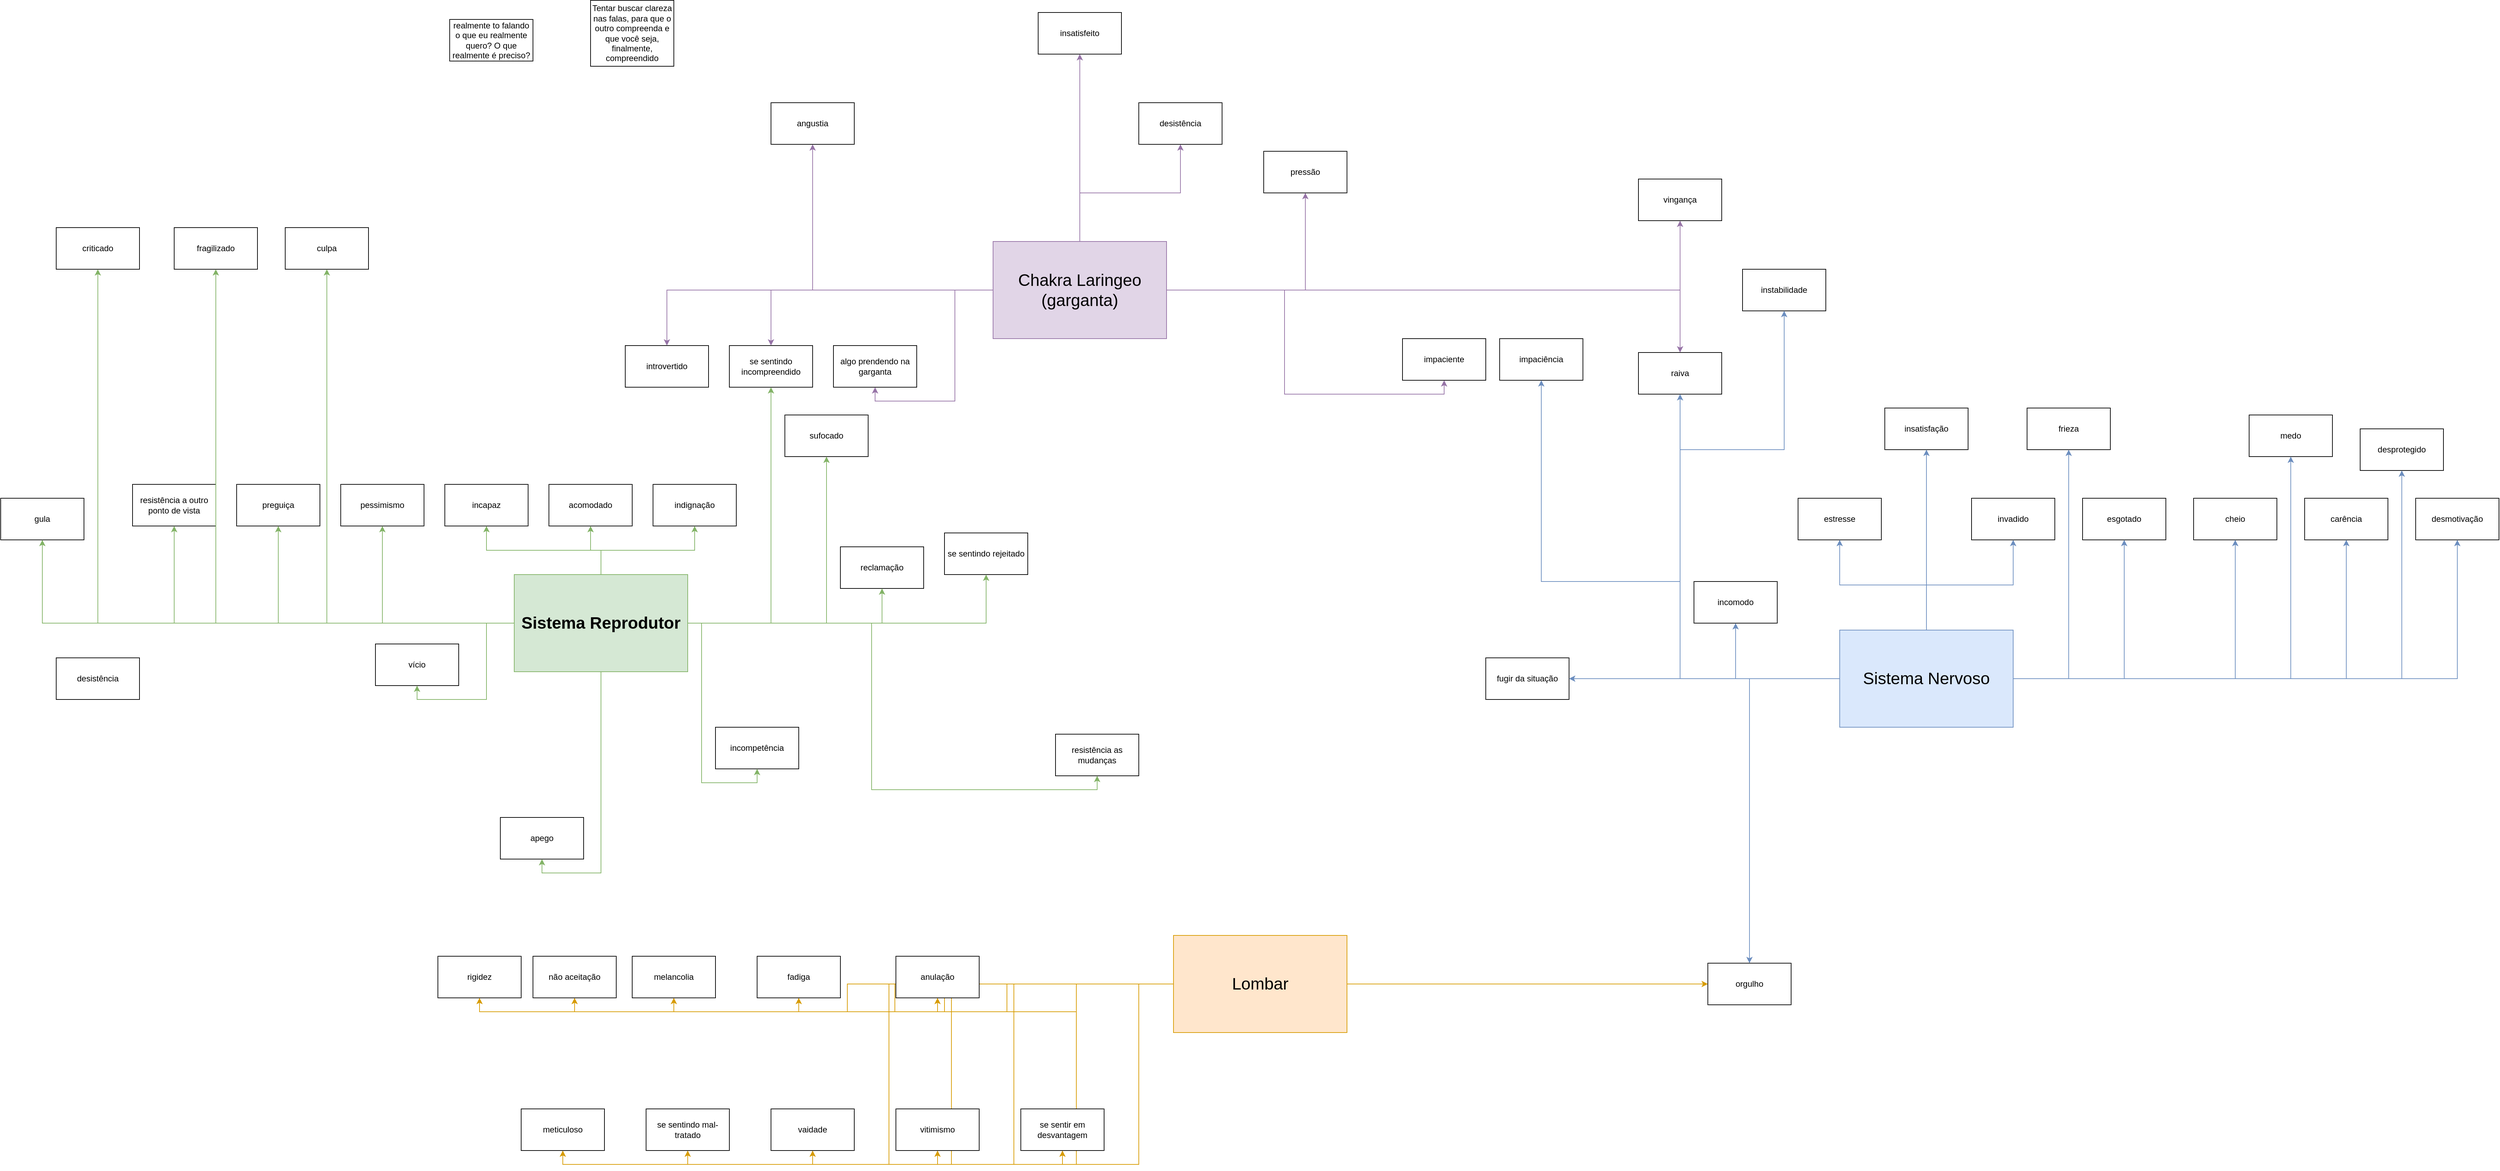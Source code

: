 <mxfile version="20.3.3" type="github">
  <diagram id="N2S9W12F4Ksda7fLUlgt" name="Página-1">
    <mxGraphModel dx="3923" dy="3438" grid="1" gridSize="10" guides="1" tooltips="1" connect="1" arrows="1" fold="1" page="1" pageScale="1" pageWidth="827" pageHeight="1169" math="0" shadow="0">
      <root>
        <mxCell id="0" />
        <mxCell id="1" parent="0" />
        <mxCell id="HaKoOCiy-9jQF8rmQ-GU-87" style="edgeStyle=orthogonalEdgeStyle;rounded=0;orthogonalLoop=1;jettySize=auto;html=1;entryX=0.5;entryY=0;entryDx=0;entryDy=0;fontSize=24;fillColor=#e1d5e7;strokeColor=#9673a6;" edge="1" parent="1" source="HaKoOCiy-9jQF8rmQ-GU-1" target="HaKoOCiy-9jQF8rmQ-GU-35">
          <mxGeometry relative="1" as="geometry" />
        </mxCell>
        <mxCell id="HaKoOCiy-9jQF8rmQ-GU-90" style="edgeStyle=orthogonalEdgeStyle;rounded=0;orthogonalLoop=1;jettySize=auto;html=1;entryX=0.5;entryY=0;entryDx=0;entryDy=0;fontSize=24;fillColor=#e1d5e7;strokeColor=#9673a6;" edge="1" parent="1" source="HaKoOCiy-9jQF8rmQ-GU-1" target="HaKoOCiy-9jQF8rmQ-GU-20">
          <mxGeometry relative="1" as="geometry" />
        </mxCell>
        <mxCell id="HaKoOCiy-9jQF8rmQ-GU-91" style="edgeStyle=orthogonalEdgeStyle;rounded=0;orthogonalLoop=1;jettySize=auto;html=1;entryX=0.5;entryY=1;entryDx=0;entryDy=0;fontSize=24;fillColor=#e1d5e7;strokeColor=#9673a6;" edge="1" parent="1" source="HaKoOCiy-9jQF8rmQ-GU-1" target="HaKoOCiy-9jQF8rmQ-GU-22">
          <mxGeometry relative="1" as="geometry" />
        </mxCell>
        <mxCell id="HaKoOCiy-9jQF8rmQ-GU-92" style="edgeStyle=orthogonalEdgeStyle;rounded=0;orthogonalLoop=1;jettySize=auto;html=1;entryX=0.5;entryY=1;entryDx=0;entryDy=0;fontSize=24;fillColor=#e1d5e7;strokeColor=#9673a6;" edge="1" parent="1" source="HaKoOCiy-9jQF8rmQ-GU-1" target="HaKoOCiy-9jQF8rmQ-GU-23">
          <mxGeometry relative="1" as="geometry" />
        </mxCell>
        <mxCell id="HaKoOCiy-9jQF8rmQ-GU-95" style="edgeStyle=orthogonalEdgeStyle;rounded=0;orthogonalLoop=1;jettySize=auto;html=1;entryX=0.5;entryY=1;entryDx=0;entryDy=0;fontSize=24;fillColor=#e1d5e7;strokeColor=#9673a6;" edge="1" parent="1" source="HaKoOCiy-9jQF8rmQ-GU-1" target="HaKoOCiy-9jQF8rmQ-GU-30">
          <mxGeometry relative="1" as="geometry" />
        </mxCell>
        <mxCell id="HaKoOCiy-9jQF8rmQ-GU-97" style="edgeStyle=orthogonalEdgeStyle;rounded=0;orthogonalLoop=1;jettySize=auto;html=1;entryX=0.5;entryY=1;entryDx=0;entryDy=0;fontSize=24;fillColor=#e1d5e7;strokeColor=#9673a6;" edge="1" parent="1" source="HaKoOCiy-9jQF8rmQ-GU-1" target="HaKoOCiy-9jQF8rmQ-GU-32">
          <mxGeometry relative="1" as="geometry" />
        </mxCell>
        <mxCell id="HaKoOCiy-9jQF8rmQ-GU-98" style="edgeStyle=orthogonalEdgeStyle;rounded=0;orthogonalLoop=1;jettySize=auto;html=1;entryX=0.5;entryY=1;entryDx=0;entryDy=0;fontSize=24;fillColor=#e1d5e7;strokeColor=#9673a6;" edge="1" parent="1" source="HaKoOCiy-9jQF8rmQ-GU-1" target="HaKoOCiy-9jQF8rmQ-GU-36">
          <mxGeometry relative="1" as="geometry" />
        </mxCell>
        <mxCell id="HaKoOCiy-9jQF8rmQ-GU-99" style="edgeStyle=orthogonalEdgeStyle;rounded=0;orthogonalLoop=1;jettySize=auto;html=1;entryX=0.5;entryY=1;entryDx=0;entryDy=0;fontSize=24;fillColor=#e1d5e7;strokeColor=#9673a6;" edge="1" parent="1" source="HaKoOCiy-9jQF8rmQ-GU-1" target="HaKoOCiy-9jQF8rmQ-GU-37">
          <mxGeometry relative="1" as="geometry" />
        </mxCell>
        <mxCell id="HaKoOCiy-9jQF8rmQ-GU-100" style="edgeStyle=orthogonalEdgeStyle;rounded=0;orthogonalLoop=1;jettySize=auto;html=1;entryX=0.5;entryY=1;entryDx=0;entryDy=0;fontSize=24;fillColor=#e1d5e7;strokeColor=#9673a6;" edge="1" parent="1" source="HaKoOCiy-9jQF8rmQ-GU-1" target="HaKoOCiy-9jQF8rmQ-GU-38">
          <mxGeometry relative="1" as="geometry" />
        </mxCell>
        <mxCell id="HaKoOCiy-9jQF8rmQ-GU-151" style="edgeStyle=orthogonalEdgeStyle;rounded=0;orthogonalLoop=1;jettySize=auto;html=1;entryX=0.5;entryY=0;entryDx=0;entryDy=0;fontSize=24;fontColor=#000000;fillColor=#e1d5e7;strokeColor=#9673a6;" edge="1" parent="1" source="HaKoOCiy-9jQF8rmQ-GU-1" target="HaKoOCiy-9jQF8rmQ-GU-28">
          <mxGeometry relative="1" as="geometry" />
        </mxCell>
        <mxCell id="HaKoOCiy-9jQF8rmQ-GU-1" value="&lt;font color=&quot;#000000&quot; style=&quot;font-size: 24px;&quot;&gt;Chakra Laringeo&lt;br&gt;(garganta)&lt;/font&gt;" style="rounded=0;whiteSpace=wrap;html=1;fillColor=#e1d5e7;strokeColor=#9673a6;" vertex="1" parent="1">
          <mxGeometry x="1490" y="-650" width="250" height="140" as="geometry" />
        </mxCell>
        <mxCell id="HaKoOCiy-9jQF8rmQ-GU-11" value="Tentar buscar clareza nas falas, para que o outro compreenda e que você seja, finalmente, compreendido" style="whiteSpace=wrap;html=1;rounded=0;" vertex="1" parent="1">
          <mxGeometry x="910" y="-997.5" width="120" height="95" as="geometry" />
        </mxCell>
        <mxCell id="HaKoOCiy-9jQF8rmQ-GU-14" value="realmente to falando o que eu realmente quero? O que realmente é preciso?" style="whiteSpace=wrap;html=1;rounded=0;" vertex="1" parent="1">
          <mxGeometry x="707" y="-970" width="120" height="60" as="geometry" />
        </mxCell>
        <mxCell id="HaKoOCiy-9jQF8rmQ-GU-20" value="se sentindo incompreendido" style="rounded=0;whiteSpace=wrap;html=1;" vertex="1" parent="1">
          <mxGeometry x="1110" y="-500" width="120" height="60" as="geometry" />
        </mxCell>
        <mxCell id="HaKoOCiy-9jQF8rmQ-GU-22" value="insatisfeito" style="rounded=0;whiteSpace=wrap;html=1;" vertex="1" parent="1">
          <mxGeometry x="1555" y="-980" width="120" height="60" as="geometry" />
        </mxCell>
        <mxCell id="HaKoOCiy-9jQF8rmQ-GU-23" value="impaciente" style="rounded=0;whiteSpace=wrap;html=1;" vertex="1" parent="1">
          <mxGeometry x="2080" y="-510" width="120" height="60" as="geometry" />
        </mxCell>
        <mxCell id="HaKoOCiy-9jQF8rmQ-GU-28" value="introvertido" style="rounded=0;whiteSpace=wrap;html=1;" vertex="1" parent="1">
          <mxGeometry x="960" y="-500" width="120" height="60" as="geometry" />
        </mxCell>
        <mxCell id="HaKoOCiy-9jQF8rmQ-GU-30" value="angustia" style="rounded=0;whiteSpace=wrap;html=1;" vertex="1" parent="1">
          <mxGeometry x="1170" y="-850" width="120" height="60" as="geometry" />
        </mxCell>
        <mxCell id="HaKoOCiy-9jQF8rmQ-GU-32" value="desistência" style="rounded=0;whiteSpace=wrap;html=1;" vertex="1" parent="1">
          <mxGeometry x="1700" y="-850" width="120" height="60" as="geometry" />
        </mxCell>
        <mxCell id="HaKoOCiy-9jQF8rmQ-GU-34" value="desistência" style="rounded=0;whiteSpace=wrap;html=1;" vertex="1" parent="1">
          <mxGeometry x="140" y="-50" width="120" height="60" as="geometry" />
        </mxCell>
        <mxCell id="HaKoOCiy-9jQF8rmQ-GU-35" value="raiva" style="rounded=0;whiteSpace=wrap;html=1;" vertex="1" parent="1">
          <mxGeometry x="2420" y="-490" width="120" height="60" as="geometry" />
        </mxCell>
        <mxCell id="HaKoOCiy-9jQF8rmQ-GU-36" value="pressão" style="rounded=0;whiteSpace=wrap;html=1;" vertex="1" parent="1">
          <mxGeometry x="1880" y="-780" width="120" height="60" as="geometry" />
        </mxCell>
        <mxCell id="HaKoOCiy-9jQF8rmQ-GU-37" value="algo prendendo na garganta" style="rounded=0;whiteSpace=wrap;html=1;" vertex="1" parent="1">
          <mxGeometry x="1260" y="-500" width="120" height="60" as="geometry" />
        </mxCell>
        <mxCell id="HaKoOCiy-9jQF8rmQ-GU-38" value="vingança" style="rounded=0;whiteSpace=wrap;html=1;" vertex="1" parent="1">
          <mxGeometry x="2420" y="-740" width="120" height="60" as="geometry" />
        </mxCell>
        <mxCell id="HaKoOCiy-9jQF8rmQ-GU-39" value="incomodo" style="rounded=0;whiteSpace=wrap;html=1;" vertex="1" parent="1">
          <mxGeometry x="2500" y="-160" width="120" height="60" as="geometry" />
        </mxCell>
        <mxCell id="HaKoOCiy-9jQF8rmQ-GU-40" value="estresse" style="rounded=0;whiteSpace=wrap;html=1;" vertex="1" parent="1">
          <mxGeometry x="2650" y="-280" width="120" height="60" as="geometry" />
        </mxCell>
        <mxCell id="HaKoOCiy-9jQF8rmQ-GU-41" value="invadido" style="rounded=0;whiteSpace=wrap;html=1;" vertex="1" parent="1">
          <mxGeometry x="2900" y="-280" width="120" height="60" as="geometry" />
        </mxCell>
        <mxCell id="HaKoOCiy-9jQF8rmQ-GU-42" value="insatisfação" style="rounded=0;whiteSpace=wrap;html=1;" vertex="1" parent="1">
          <mxGeometry x="2775" y="-410" width="120" height="60" as="geometry" />
        </mxCell>
        <mxCell id="HaKoOCiy-9jQF8rmQ-GU-43" value="esgotado" style="rounded=0;whiteSpace=wrap;html=1;" vertex="1" parent="1">
          <mxGeometry x="3060" y="-280" width="120" height="60" as="geometry" />
        </mxCell>
        <mxCell id="HaKoOCiy-9jQF8rmQ-GU-44" value="cheio" style="rounded=0;whiteSpace=wrap;html=1;" vertex="1" parent="1">
          <mxGeometry x="3220" y="-280" width="120" height="60" as="geometry" />
        </mxCell>
        <mxCell id="HaKoOCiy-9jQF8rmQ-GU-45" value="frieza" style="rounded=0;whiteSpace=wrap;html=1;" vertex="1" parent="1">
          <mxGeometry x="2980" y="-410" width="120" height="60" as="geometry" />
        </mxCell>
        <mxCell id="HaKoOCiy-9jQF8rmQ-GU-46" value="instabilidade" style="rounded=0;whiteSpace=wrap;html=1;" vertex="1" parent="1">
          <mxGeometry x="2570" y="-610" width="120" height="60" as="geometry" />
        </mxCell>
        <mxCell id="HaKoOCiy-9jQF8rmQ-GU-47" value="fugir da situação" style="rounded=0;whiteSpace=wrap;html=1;" vertex="1" parent="1">
          <mxGeometry x="2200" y="-50" width="120" height="60" as="geometry" />
        </mxCell>
        <mxCell id="HaKoOCiy-9jQF8rmQ-GU-48" value="carência" style="rounded=0;whiteSpace=wrap;html=1;" vertex="1" parent="1">
          <mxGeometry x="3380" y="-280" width="120" height="60" as="geometry" />
        </mxCell>
        <mxCell id="HaKoOCiy-9jQF8rmQ-GU-49" value="desmotivação" style="rounded=0;whiteSpace=wrap;html=1;" vertex="1" parent="1">
          <mxGeometry x="3540" y="-280" width="120" height="60" as="geometry" />
        </mxCell>
        <mxCell id="HaKoOCiy-9jQF8rmQ-GU-50" value="impaciência" style="rounded=0;whiteSpace=wrap;html=1;" vertex="1" parent="1">
          <mxGeometry x="2220" y="-510" width="120" height="60" as="geometry" />
        </mxCell>
        <mxCell id="HaKoOCiy-9jQF8rmQ-GU-51" value="medo" style="rounded=0;whiteSpace=wrap;html=1;" vertex="1" parent="1">
          <mxGeometry x="3300" y="-400" width="120" height="60" as="geometry" />
        </mxCell>
        <mxCell id="HaKoOCiy-9jQF8rmQ-GU-53" value="desprotegido" style="rounded=0;whiteSpace=wrap;html=1;" vertex="1" parent="1">
          <mxGeometry x="3460" y="-380" width="120" height="60" as="geometry" />
        </mxCell>
        <mxCell id="HaKoOCiy-9jQF8rmQ-GU-54" value="indignação" style="rounded=0;whiteSpace=wrap;html=1;" vertex="1" parent="1">
          <mxGeometry x="1000" y="-300" width="120" height="60" as="geometry" />
        </mxCell>
        <mxCell id="HaKoOCiy-9jQF8rmQ-GU-55" value="apego" style="rounded=0;whiteSpace=wrap;html=1;" vertex="1" parent="1">
          <mxGeometry x="780" y="180" width="120" height="60" as="geometry" />
        </mxCell>
        <mxCell id="HaKoOCiy-9jQF8rmQ-GU-56" value="preguiça" style="rounded=0;whiteSpace=wrap;html=1;" vertex="1" parent="1">
          <mxGeometry x="400" y="-300" width="120" height="60" as="geometry" />
        </mxCell>
        <mxCell id="HaKoOCiy-9jQF8rmQ-GU-57" value="acomodado" style="rounded=0;whiteSpace=wrap;html=1;" vertex="1" parent="1">
          <mxGeometry x="850" y="-300" width="120" height="60" as="geometry" />
        </mxCell>
        <mxCell id="HaKoOCiy-9jQF8rmQ-GU-58" value="incapaz" style="rounded=0;whiteSpace=wrap;html=1;" vertex="1" parent="1">
          <mxGeometry x="700" y="-300" width="120" height="60" as="geometry" />
        </mxCell>
        <mxCell id="HaKoOCiy-9jQF8rmQ-GU-59" value="se sentindo rejeitado" style="rounded=0;whiteSpace=wrap;html=1;" vertex="1" parent="1">
          <mxGeometry x="1420" y="-230" width="120" height="60" as="geometry" />
        </mxCell>
        <mxCell id="HaKoOCiy-9jQF8rmQ-GU-60" value="reclamação" style="rounded=0;whiteSpace=wrap;html=1;" vertex="1" parent="1">
          <mxGeometry x="1270" y="-210" width="120" height="60" as="geometry" />
        </mxCell>
        <mxCell id="HaKoOCiy-9jQF8rmQ-GU-61" value="pessimismo" style="rounded=0;whiteSpace=wrap;html=1;" vertex="1" parent="1">
          <mxGeometry x="550" y="-300" width="120" height="60" as="geometry" />
        </mxCell>
        <mxCell id="HaKoOCiy-9jQF8rmQ-GU-62" value="sufocado" style="rounded=0;whiteSpace=wrap;html=1;" vertex="1" parent="1">
          <mxGeometry x="1190" y="-400" width="120" height="60" as="geometry" />
        </mxCell>
        <mxCell id="HaKoOCiy-9jQF8rmQ-GU-63" value="resistência as mudanças" style="rounded=0;whiteSpace=wrap;html=1;" vertex="1" parent="1">
          <mxGeometry x="1580" y="60" width="120" height="60" as="geometry" />
        </mxCell>
        <mxCell id="HaKoOCiy-9jQF8rmQ-GU-64" value="resistência a outro ponto de vista" style="rounded=0;whiteSpace=wrap;html=1;" vertex="1" parent="1">
          <mxGeometry x="250" y="-300" width="120" height="60" as="geometry" />
        </mxCell>
        <mxCell id="HaKoOCiy-9jQF8rmQ-GU-65" value="criticado" style="rounded=0;whiteSpace=wrap;html=1;" vertex="1" parent="1">
          <mxGeometry x="140" y="-670" width="120" height="60" as="geometry" />
        </mxCell>
        <mxCell id="HaKoOCiy-9jQF8rmQ-GU-66" value="fragilizado" style="rounded=0;whiteSpace=wrap;html=1;" vertex="1" parent="1">
          <mxGeometry x="310" y="-670" width="120" height="60" as="geometry" />
        </mxCell>
        <mxCell id="HaKoOCiy-9jQF8rmQ-GU-67" value="culpa" style="rounded=0;whiteSpace=wrap;html=1;" vertex="1" parent="1">
          <mxGeometry x="470" y="-670" width="120" height="60" as="geometry" />
        </mxCell>
        <mxCell id="HaKoOCiy-9jQF8rmQ-GU-68" value="incompetência" style="rounded=0;whiteSpace=wrap;html=1;" vertex="1" parent="1">
          <mxGeometry x="1090" y="50" width="120" height="60" as="geometry" />
        </mxCell>
        <mxCell id="HaKoOCiy-9jQF8rmQ-GU-69" value="gula" style="rounded=0;whiteSpace=wrap;html=1;" vertex="1" parent="1">
          <mxGeometry x="60" y="-280" width="120" height="60" as="geometry" />
        </mxCell>
        <mxCell id="HaKoOCiy-9jQF8rmQ-GU-70" value="vício" style="rounded=0;whiteSpace=wrap;html=1;" vertex="1" parent="1">
          <mxGeometry x="600" y="-70" width="120" height="60" as="geometry" />
        </mxCell>
        <mxCell id="HaKoOCiy-9jQF8rmQ-GU-88" style="edgeStyle=orthogonalEdgeStyle;rounded=0;orthogonalLoop=1;jettySize=auto;html=1;entryX=0.5;entryY=1;entryDx=0;entryDy=0;fontSize=24;fillColor=#dae8fc;strokeColor=#6c8ebf;" edge="1" parent="1" source="HaKoOCiy-9jQF8rmQ-GU-72" target="HaKoOCiy-9jQF8rmQ-GU-35">
          <mxGeometry relative="1" as="geometry" />
        </mxCell>
        <mxCell id="HaKoOCiy-9jQF8rmQ-GU-102" style="edgeStyle=orthogonalEdgeStyle;rounded=0;orthogonalLoop=1;jettySize=auto;html=1;entryX=0.5;entryY=1;entryDx=0;entryDy=0;fontSize=24;fillColor=#dae8fc;strokeColor=#6c8ebf;" edge="1" parent="1" source="HaKoOCiy-9jQF8rmQ-GU-72" target="HaKoOCiy-9jQF8rmQ-GU-39">
          <mxGeometry relative="1" as="geometry" />
        </mxCell>
        <mxCell id="HaKoOCiy-9jQF8rmQ-GU-103" style="edgeStyle=orthogonalEdgeStyle;rounded=0;orthogonalLoop=1;jettySize=auto;html=1;entryX=0.5;entryY=1;entryDx=0;entryDy=0;fontSize=24;fillColor=#dae8fc;strokeColor=#6c8ebf;" edge="1" parent="1" source="HaKoOCiy-9jQF8rmQ-GU-72" target="HaKoOCiy-9jQF8rmQ-GU-40">
          <mxGeometry relative="1" as="geometry" />
        </mxCell>
        <mxCell id="HaKoOCiy-9jQF8rmQ-GU-104" style="edgeStyle=orthogonalEdgeStyle;rounded=0;orthogonalLoop=1;jettySize=auto;html=1;entryX=0.5;entryY=1;entryDx=0;entryDy=0;fontSize=24;fillColor=#dae8fc;strokeColor=#6c8ebf;" edge="1" parent="1" source="HaKoOCiy-9jQF8rmQ-GU-72" target="HaKoOCiy-9jQF8rmQ-GU-41">
          <mxGeometry relative="1" as="geometry" />
        </mxCell>
        <mxCell id="HaKoOCiy-9jQF8rmQ-GU-108" style="edgeStyle=orthogonalEdgeStyle;rounded=0;orthogonalLoop=1;jettySize=auto;html=1;entryX=0.5;entryY=1;entryDx=0;entryDy=0;fontSize=24;fillColor=#dae8fc;strokeColor=#6c8ebf;" edge="1" parent="1" source="HaKoOCiy-9jQF8rmQ-GU-72" target="HaKoOCiy-9jQF8rmQ-GU-42">
          <mxGeometry relative="1" as="geometry" />
        </mxCell>
        <mxCell id="HaKoOCiy-9jQF8rmQ-GU-109" style="edgeStyle=orthogonalEdgeStyle;rounded=0;orthogonalLoop=1;jettySize=auto;html=1;entryX=0.5;entryY=1;entryDx=0;entryDy=0;fontSize=24;fillColor=#dae8fc;strokeColor=#6c8ebf;" edge="1" parent="1" source="HaKoOCiy-9jQF8rmQ-GU-72" target="HaKoOCiy-9jQF8rmQ-GU-43">
          <mxGeometry relative="1" as="geometry" />
        </mxCell>
        <mxCell id="HaKoOCiy-9jQF8rmQ-GU-110" style="edgeStyle=orthogonalEdgeStyle;rounded=0;orthogonalLoop=1;jettySize=auto;html=1;entryX=0.5;entryY=0;entryDx=0;entryDy=0;fontSize=24;fillColor=#dae8fc;strokeColor=#6c8ebf;" edge="1" parent="1" source="HaKoOCiy-9jQF8rmQ-GU-72" target="HaKoOCiy-9jQF8rmQ-GU-75">
          <mxGeometry relative="1" as="geometry" />
        </mxCell>
        <mxCell id="HaKoOCiy-9jQF8rmQ-GU-112" style="edgeStyle=orthogonalEdgeStyle;rounded=0;orthogonalLoop=1;jettySize=auto;html=1;entryX=1;entryY=0.5;entryDx=0;entryDy=0;fontSize=24;fillColor=#dae8fc;strokeColor=#6c8ebf;" edge="1" parent="1" source="HaKoOCiy-9jQF8rmQ-GU-72" target="HaKoOCiy-9jQF8rmQ-GU-47">
          <mxGeometry relative="1" as="geometry" />
        </mxCell>
        <mxCell id="HaKoOCiy-9jQF8rmQ-GU-113" style="edgeStyle=orthogonalEdgeStyle;rounded=0;orthogonalLoop=1;jettySize=auto;html=1;entryX=0.5;entryY=1;entryDx=0;entryDy=0;fontSize=24;fillColor=#dae8fc;strokeColor=#6c8ebf;" edge="1" parent="1" source="HaKoOCiy-9jQF8rmQ-GU-72" target="HaKoOCiy-9jQF8rmQ-GU-46">
          <mxGeometry relative="1" as="geometry">
            <Array as="points">
              <mxPoint x="2480" y="-20" />
              <mxPoint x="2480" y="-350" />
              <mxPoint x="2630" y="-350" />
            </Array>
          </mxGeometry>
        </mxCell>
        <mxCell id="HaKoOCiy-9jQF8rmQ-GU-114" style="edgeStyle=orthogonalEdgeStyle;rounded=0;orthogonalLoop=1;jettySize=auto;html=1;entryX=0.5;entryY=1;entryDx=0;entryDy=0;fontSize=24;fillColor=#dae8fc;strokeColor=#6c8ebf;" edge="1" parent="1" source="HaKoOCiy-9jQF8rmQ-GU-72" target="HaKoOCiy-9jQF8rmQ-GU-45">
          <mxGeometry relative="1" as="geometry" />
        </mxCell>
        <mxCell id="HaKoOCiy-9jQF8rmQ-GU-115" style="edgeStyle=orthogonalEdgeStyle;rounded=0;orthogonalLoop=1;jettySize=auto;html=1;entryX=0.5;entryY=1;entryDx=0;entryDy=0;fontSize=24;fillColor=#dae8fc;strokeColor=#6c8ebf;" edge="1" parent="1" source="HaKoOCiy-9jQF8rmQ-GU-72" target="HaKoOCiy-9jQF8rmQ-GU-44">
          <mxGeometry relative="1" as="geometry" />
        </mxCell>
        <mxCell id="HaKoOCiy-9jQF8rmQ-GU-116" style="edgeStyle=orthogonalEdgeStyle;rounded=0;orthogonalLoop=1;jettySize=auto;html=1;entryX=0.5;entryY=1;entryDx=0;entryDy=0;fontSize=24;fillColor=#dae8fc;strokeColor=#6c8ebf;" edge="1" parent="1" source="HaKoOCiy-9jQF8rmQ-GU-72" target="HaKoOCiy-9jQF8rmQ-GU-48">
          <mxGeometry relative="1" as="geometry" />
        </mxCell>
        <mxCell id="HaKoOCiy-9jQF8rmQ-GU-117" style="edgeStyle=orthogonalEdgeStyle;rounded=0;orthogonalLoop=1;jettySize=auto;html=1;entryX=0.5;entryY=1;entryDx=0;entryDy=0;fontSize=24;fillColor=#dae8fc;strokeColor=#6c8ebf;" edge="1" parent="1" source="HaKoOCiy-9jQF8rmQ-GU-72" target="HaKoOCiy-9jQF8rmQ-GU-49">
          <mxGeometry relative="1" as="geometry" />
        </mxCell>
        <mxCell id="HaKoOCiy-9jQF8rmQ-GU-118" style="edgeStyle=orthogonalEdgeStyle;rounded=0;orthogonalLoop=1;jettySize=auto;html=1;entryX=0.5;entryY=1;entryDx=0;entryDy=0;fontSize=24;fillColor=#dae8fc;strokeColor=#6c8ebf;" edge="1" parent="1" source="HaKoOCiy-9jQF8rmQ-GU-72" target="HaKoOCiy-9jQF8rmQ-GU-50">
          <mxGeometry relative="1" as="geometry">
            <Array as="points">
              <mxPoint x="2480" y="-20" />
              <mxPoint x="2480" y="-160" />
              <mxPoint x="2280" y="-160" />
            </Array>
          </mxGeometry>
        </mxCell>
        <mxCell id="HaKoOCiy-9jQF8rmQ-GU-120" style="edgeStyle=orthogonalEdgeStyle;rounded=0;orthogonalLoop=1;jettySize=auto;html=1;entryX=0.5;entryY=1;entryDx=0;entryDy=0;fontSize=24;fillColor=#dae8fc;strokeColor=#6c8ebf;" edge="1" parent="1" source="HaKoOCiy-9jQF8rmQ-GU-72" target="HaKoOCiy-9jQF8rmQ-GU-51">
          <mxGeometry relative="1" as="geometry" />
        </mxCell>
        <mxCell id="HaKoOCiy-9jQF8rmQ-GU-121" style="edgeStyle=orthogonalEdgeStyle;rounded=0;orthogonalLoop=1;jettySize=auto;html=1;entryX=0.5;entryY=1;entryDx=0;entryDy=0;fontSize=24;fillColor=#dae8fc;strokeColor=#6c8ebf;" edge="1" parent="1" source="HaKoOCiy-9jQF8rmQ-GU-72" target="HaKoOCiy-9jQF8rmQ-GU-53">
          <mxGeometry relative="1" as="geometry" />
        </mxCell>
        <mxCell id="HaKoOCiy-9jQF8rmQ-GU-72" value="&lt;span style=&quot;font-size: 24px;&quot;&gt;&lt;font color=&quot;#000000&quot;&gt;Sistema Nervoso&lt;/font&gt;&lt;/span&gt;" style="rounded=0;whiteSpace=wrap;html=1;fillColor=#dae8fc;strokeColor=#6c8ebf;" vertex="1" parent="1">
          <mxGeometry x="2710" y="-90" width="250" height="140" as="geometry" />
        </mxCell>
        <mxCell id="HaKoOCiy-9jQF8rmQ-GU-89" style="edgeStyle=orthogonalEdgeStyle;rounded=0;orthogonalLoop=1;jettySize=auto;html=1;entryX=0.5;entryY=1;entryDx=0;entryDy=0;fontSize=24;fillColor=#d5e8d4;strokeColor=#82b366;" edge="1" parent="1" source="HaKoOCiy-9jQF8rmQ-GU-73" target="HaKoOCiy-9jQF8rmQ-GU-20">
          <mxGeometry relative="1" as="geometry" />
        </mxCell>
        <mxCell id="HaKoOCiy-9jQF8rmQ-GU-122" style="edgeStyle=orthogonalEdgeStyle;rounded=0;orthogonalLoop=1;jettySize=auto;html=1;entryX=0.5;entryY=1;entryDx=0;entryDy=0;fontSize=24;fillColor=#d5e8d4;strokeColor=#82b366;" edge="1" parent="1" source="HaKoOCiy-9jQF8rmQ-GU-73" target="HaKoOCiy-9jQF8rmQ-GU-54">
          <mxGeometry relative="1" as="geometry" />
        </mxCell>
        <mxCell id="HaKoOCiy-9jQF8rmQ-GU-123" style="edgeStyle=orthogonalEdgeStyle;rounded=0;orthogonalLoop=1;jettySize=auto;html=1;entryX=0.5;entryY=1;entryDx=0;entryDy=0;fontSize=24;fillColor=#d5e8d4;strokeColor=#82b366;" edge="1" parent="1" source="HaKoOCiy-9jQF8rmQ-GU-73" target="HaKoOCiy-9jQF8rmQ-GU-55">
          <mxGeometry relative="1" as="geometry" />
        </mxCell>
        <mxCell id="HaKoOCiy-9jQF8rmQ-GU-124" style="edgeStyle=orthogonalEdgeStyle;rounded=0;orthogonalLoop=1;jettySize=auto;html=1;entryX=0.5;entryY=1;entryDx=0;entryDy=0;fontSize=24;fillColor=#d5e8d4;strokeColor=#82b366;" edge="1" parent="1" source="HaKoOCiy-9jQF8rmQ-GU-73" target="HaKoOCiy-9jQF8rmQ-GU-56">
          <mxGeometry relative="1" as="geometry" />
        </mxCell>
        <mxCell id="HaKoOCiy-9jQF8rmQ-GU-125" style="edgeStyle=orthogonalEdgeStyle;rounded=0;orthogonalLoop=1;jettySize=auto;html=1;entryX=0.5;entryY=1;entryDx=0;entryDy=0;fontSize=24;fillColor=#d5e8d4;strokeColor=#82b366;" edge="1" parent="1" source="HaKoOCiy-9jQF8rmQ-GU-73" target="HaKoOCiy-9jQF8rmQ-GU-57">
          <mxGeometry relative="1" as="geometry" />
        </mxCell>
        <mxCell id="HaKoOCiy-9jQF8rmQ-GU-126" style="edgeStyle=orthogonalEdgeStyle;rounded=0;orthogonalLoop=1;jettySize=auto;html=1;entryX=0.5;entryY=1;entryDx=0;entryDy=0;fontSize=24;fillColor=#d5e8d4;strokeColor=#82b366;" edge="1" parent="1" source="HaKoOCiy-9jQF8rmQ-GU-73" target="HaKoOCiy-9jQF8rmQ-GU-58">
          <mxGeometry relative="1" as="geometry" />
        </mxCell>
        <mxCell id="HaKoOCiy-9jQF8rmQ-GU-128" style="edgeStyle=orthogonalEdgeStyle;rounded=0;orthogonalLoop=1;jettySize=auto;html=1;entryX=0.5;entryY=1;entryDx=0;entryDy=0;fontSize=24;fillColor=#d5e8d4;strokeColor=#82b366;" edge="1" parent="1" source="HaKoOCiy-9jQF8rmQ-GU-73" target="HaKoOCiy-9jQF8rmQ-GU-59">
          <mxGeometry relative="1" as="geometry" />
        </mxCell>
        <mxCell id="HaKoOCiy-9jQF8rmQ-GU-129" style="edgeStyle=orthogonalEdgeStyle;rounded=0;orthogonalLoop=1;jettySize=auto;html=1;entryX=0.5;entryY=1;entryDx=0;entryDy=0;fontSize=24;fillColor=#d5e8d4;strokeColor=#82b366;" edge="1" parent="1" source="HaKoOCiy-9jQF8rmQ-GU-73" target="HaKoOCiy-9jQF8rmQ-GU-60">
          <mxGeometry relative="1" as="geometry" />
        </mxCell>
        <mxCell id="HaKoOCiy-9jQF8rmQ-GU-130" style="edgeStyle=orthogonalEdgeStyle;rounded=0;orthogonalLoop=1;jettySize=auto;html=1;entryX=0.5;entryY=1;entryDx=0;entryDy=0;fontSize=24;fillColor=#d5e8d4;strokeColor=#82b366;" edge="1" parent="1" source="HaKoOCiy-9jQF8rmQ-GU-73" target="HaKoOCiy-9jQF8rmQ-GU-61">
          <mxGeometry relative="1" as="geometry" />
        </mxCell>
        <mxCell id="HaKoOCiy-9jQF8rmQ-GU-131" style="edgeStyle=orthogonalEdgeStyle;rounded=0;orthogonalLoop=1;jettySize=auto;html=1;entryX=0.5;entryY=1;entryDx=0;entryDy=0;fontSize=24;fillColor=#d5e8d4;strokeColor=#82b366;" edge="1" parent="1" source="HaKoOCiy-9jQF8rmQ-GU-73" target="HaKoOCiy-9jQF8rmQ-GU-62">
          <mxGeometry relative="1" as="geometry" />
        </mxCell>
        <mxCell id="HaKoOCiy-9jQF8rmQ-GU-132" style="edgeStyle=orthogonalEdgeStyle;rounded=0;orthogonalLoop=1;jettySize=auto;html=1;entryX=0.5;entryY=1;entryDx=0;entryDy=0;fontSize=24;fillColor=#d5e8d4;strokeColor=#82b366;" edge="1" parent="1" source="HaKoOCiy-9jQF8rmQ-GU-73" target="HaKoOCiy-9jQF8rmQ-GU-63">
          <mxGeometry relative="1" as="geometry" />
        </mxCell>
        <mxCell id="HaKoOCiy-9jQF8rmQ-GU-133" style="edgeStyle=orthogonalEdgeStyle;rounded=0;orthogonalLoop=1;jettySize=auto;html=1;entryX=0.5;entryY=1;entryDx=0;entryDy=0;fontSize=24;fillColor=#d5e8d4;strokeColor=#82b366;" edge="1" parent="1" source="HaKoOCiy-9jQF8rmQ-GU-73" target="HaKoOCiy-9jQF8rmQ-GU-64">
          <mxGeometry relative="1" as="geometry" />
        </mxCell>
        <mxCell id="HaKoOCiy-9jQF8rmQ-GU-134" style="edgeStyle=orthogonalEdgeStyle;rounded=0;orthogonalLoop=1;jettySize=auto;html=1;entryX=0.5;entryY=1;entryDx=0;entryDy=0;fontSize=24;fontColor=#000000;fillColor=#d5e8d4;strokeColor=#82b366;" edge="1" parent="1" source="HaKoOCiy-9jQF8rmQ-GU-73" target="HaKoOCiy-9jQF8rmQ-GU-65">
          <mxGeometry relative="1" as="geometry" />
        </mxCell>
        <mxCell id="HaKoOCiy-9jQF8rmQ-GU-135" style="edgeStyle=orthogonalEdgeStyle;rounded=0;orthogonalLoop=1;jettySize=auto;html=1;entryX=0.5;entryY=1;entryDx=0;entryDy=0;fontSize=24;fontColor=#000000;fillColor=#d5e8d4;strokeColor=#82b366;" edge="1" parent="1" source="HaKoOCiy-9jQF8rmQ-GU-73" target="HaKoOCiy-9jQF8rmQ-GU-66">
          <mxGeometry relative="1" as="geometry" />
        </mxCell>
        <mxCell id="HaKoOCiy-9jQF8rmQ-GU-136" style="edgeStyle=orthogonalEdgeStyle;rounded=0;orthogonalLoop=1;jettySize=auto;html=1;entryX=0.5;entryY=1;entryDx=0;entryDy=0;fontSize=24;fontColor=#000000;fillColor=#d5e8d4;strokeColor=#82b366;" edge="1" parent="1" source="HaKoOCiy-9jQF8rmQ-GU-73" target="HaKoOCiy-9jQF8rmQ-GU-67">
          <mxGeometry relative="1" as="geometry" />
        </mxCell>
        <mxCell id="HaKoOCiy-9jQF8rmQ-GU-137" style="edgeStyle=orthogonalEdgeStyle;rounded=0;orthogonalLoop=1;jettySize=auto;html=1;entryX=0.5;entryY=1;entryDx=0;entryDy=0;fontSize=24;fontColor=#000000;fillColor=#d5e8d4;strokeColor=#82b366;" edge="1" parent="1" source="HaKoOCiy-9jQF8rmQ-GU-73" target="HaKoOCiy-9jQF8rmQ-GU-68">
          <mxGeometry relative="1" as="geometry" />
        </mxCell>
        <mxCell id="HaKoOCiy-9jQF8rmQ-GU-138" style="edgeStyle=orthogonalEdgeStyle;rounded=0;orthogonalLoop=1;jettySize=auto;html=1;entryX=0.5;entryY=1;entryDx=0;entryDy=0;fontSize=24;fontColor=#000000;fillColor=#d5e8d4;strokeColor=#82b366;" edge="1" parent="1" source="HaKoOCiy-9jQF8rmQ-GU-73" target="HaKoOCiy-9jQF8rmQ-GU-69">
          <mxGeometry relative="1" as="geometry" />
        </mxCell>
        <mxCell id="HaKoOCiy-9jQF8rmQ-GU-139" style="edgeStyle=orthogonalEdgeStyle;rounded=0;orthogonalLoop=1;jettySize=auto;html=1;entryX=0.5;entryY=1;entryDx=0;entryDy=0;fontSize=24;fontColor=#000000;fillColor=#d5e8d4;strokeColor=#82b366;" edge="1" parent="1" source="HaKoOCiy-9jQF8rmQ-GU-73" target="HaKoOCiy-9jQF8rmQ-GU-70">
          <mxGeometry relative="1" as="geometry" />
        </mxCell>
        <mxCell id="HaKoOCiy-9jQF8rmQ-GU-73" value="&lt;span style=&quot;font-size: 24px;&quot;&gt;&lt;b&gt;&lt;font color=&quot;#000000&quot;&gt;Sistema Reprodutor&lt;/font&gt;&lt;/b&gt;&lt;/span&gt;" style="rounded=0;whiteSpace=wrap;html=1;fillColor=#d5e8d4;strokeColor=#82b366;" vertex="1" parent="1">
          <mxGeometry x="800" y="-170" width="250" height="140" as="geometry" />
        </mxCell>
        <mxCell id="HaKoOCiy-9jQF8rmQ-GU-111" style="edgeStyle=orthogonalEdgeStyle;rounded=0;orthogonalLoop=1;jettySize=auto;html=1;entryX=0;entryY=0.5;entryDx=0;entryDy=0;fontSize=24;fillColor=#ffe6cc;strokeColor=#d79b00;" edge="1" parent="1" source="HaKoOCiy-9jQF8rmQ-GU-74" target="HaKoOCiy-9jQF8rmQ-GU-75">
          <mxGeometry relative="1" as="geometry" />
        </mxCell>
        <mxCell id="HaKoOCiy-9jQF8rmQ-GU-140" style="edgeStyle=orthogonalEdgeStyle;rounded=0;orthogonalLoop=1;jettySize=auto;html=1;entryX=0.5;entryY=1;entryDx=0;entryDy=0;fontSize=24;fontColor=#000000;fillColor=#ffe6cc;strokeColor=#d79b00;" edge="1" parent="1" source="HaKoOCiy-9jQF8rmQ-GU-74" target="HaKoOCiy-9jQF8rmQ-GU-76">
          <mxGeometry relative="1" as="geometry" />
        </mxCell>
        <mxCell id="HaKoOCiy-9jQF8rmQ-GU-141" style="edgeStyle=orthogonalEdgeStyle;rounded=0;orthogonalLoop=1;jettySize=auto;html=1;entryX=0.5;entryY=1;entryDx=0;entryDy=0;fontSize=24;fontColor=#000000;fillColor=#ffe6cc;strokeColor=#d79b00;" edge="1" parent="1" source="HaKoOCiy-9jQF8rmQ-GU-74" target="HaKoOCiy-9jQF8rmQ-GU-77">
          <mxGeometry relative="1" as="geometry" />
        </mxCell>
        <mxCell id="HaKoOCiy-9jQF8rmQ-GU-142" style="edgeStyle=orthogonalEdgeStyle;rounded=0;orthogonalLoop=1;jettySize=auto;html=1;entryX=0.5;entryY=1;entryDx=0;entryDy=0;fontSize=24;fontColor=#000000;fillColor=#ffe6cc;strokeColor=#d79b00;" edge="1" parent="1" source="HaKoOCiy-9jQF8rmQ-GU-74" target="HaKoOCiy-9jQF8rmQ-GU-78">
          <mxGeometry relative="1" as="geometry" />
        </mxCell>
        <mxCell id="HaKoOCiy-9jQF8rmQ-GU-143" style="edgeStyle=orthogonalEdgeStyle;rounded=0;orthogonalLoop=1;jettySize=auto;html=1;entryX=0.5;entryY=1;entryDx=0;entryDy=0;fontSize=24;fontColor=#000000;fillColor=#ffe6cc;strokeColor=#d79b00;" edge="1" parent="1" source="HaKoOCiy-9jQF8rmQ-GU-74" target="HaKoOCiy-9jQF8rmQ-GU-79">
          <mxGeometry relative="1" as="geometry" />
        </mxCell>
        <mxCell id="HaKoOCiy-9jQF8rmQ-GU-144" style="edgeStyle=orthogonalEdgeStyle;rounded=0;orthogonalLoop=1;jettySize=auto;html=1;entryX=0.5;entryY=1;entryDx=0;entryDy=0;fontSize=24;fontColor=#000000;fillColor=#ffe6cc;strokeColor=#d79b00;" edge="1" parent="1" source="HaKoOCiy-9jQF8rmQ-GU-74" target="HaKoOCiy-9jQF8rmQ-GU-80">
          <mxGeometry relative="1" as="geometry" />
        </mxCell>
        <mxCell id="HaKoOCiy-9jQF8rmQ-GU-145" style="edgeStyle=orthogonalEdgeStyle;rounded=0;orthogonalLoop=1;jettySize=auto;html=1;entryX=0.5;entryY=1;entryDx=0;entryDy=0;fontSize=24;fontColor=#000000;fillColor=#ffe6cc;strokeColor=#d79b00;" edge="1" parent="1" source="HaKoOCiy-9jQF8rmQ-GU-74" target="HaKoOCiy-9jQF8rmQ-GU-86">
          <mxGeometry relative="1" as="geometry" />
        </mxCell>
        <mxCell id="HaKoOCiy-9jQF8rmQ-GU-146" style="edgeStyle=orthogonalEdgeStyle;rounded=0;orthogonalLoop=1;jettySize=auto;html=1;entryX=0.5;entryY=1;entryDx=0;entryDy=0;fontSize=24;fontColor=#000000;fillColor=#ffe6cc;strokeColor=#d79b00;" edge="1" parent="1" source="HaKoOCiy-9jQF8rmQ-GU-74" target="HaKoOCiy-9jQF8rmQ-GU-81">
          <mxGeometry relative="1" as="geometry" />
        </mxCell>
        <mxCell id="HaKoOCiy-9jQF8rmQ-GU-147" style="edgeStyle=orthogonalEdgeStyle;rounded=0;orthogonalLoop=1;jettySize=auto;html=1;entryX=0.5;entryY=1;entryDx=0;entryDy=0;fontSize=24;fontColor=#000000;fillColor=#ffe6cc;strokeColor=#d79b00;" edge="1" parent="1" source="HaKoOCiy-9jQF8rmQ-GU-74" target="HaKoOCiy-9jQF8rmQ-GU-84">
          <mxGeometry relative="1" as="geometry" />
        </mxCell>
        <mxCell id="HaKoOCiy-9jQF8rmQ-GU-148" style="edgeStyle=orthogonalEdgeStyle;rounded=0;orthogonalLoop=1;jettySize=auto;html=1;entryX=0.5;entryY=1;entryDx=0;entryDy=0;fontSize=24;fontColor=#000000;fillColor=#ffe6cc;strokeColor=#d79b00;" edge="1" parent="1" source="HaKoOCiy-9jQF8rmQ-GU-74" target="HaKoOCiy-9jQF8rmQ-GU-82">
          <mxGeometry relative="1" as="geometry" />
        </mxCell>
        <mxCell id="HaKoOCiy-9jQF8rmQ-GU-149" style="edgeStyle=orthogonalEdgeStyle;rounded=0;orthogonalLoop=1;jettySize=auto;html=1;entryX=0.5;entryY=1;entryDx=0;entryDy=0;fontSize=24;fontColor=#000000;fillColor=#ffe6cc;strokeColor=#d79b00;" edge="1" parent="1" source="HaKoOCiy-9jQF8rmQ-GU-74" target="HaKoOCiy-9jQF8rmQ-GU-83">
          <mxGeometry relative="1" as="geometry" />
        </mxCell>
        <mxCell id="HaKoOCiy-9jQF8rmQ-GU-74" value="&lt;span style=&quot;font-size: 24px;&quot;&gt;&lt;font color=&quot;#000000&quot;&gt;Lombar&lt;/font&gt;&lt;/span&gt;" style="rounded=0;whiteSpace=wrap;html=1;fillColor=#ffe6cc;strokeColor=#d79b00;" vertex="1" parent="1">
          <mxGeometry x="1750" y="350" width="250" height="140" as="geometry" />
        </mxCell>
        <mxCell id="HaKoOCiy-9jQF8rmQ-GU-75" value="orgulho" style="rounded=0;whiteSpace=wrap;html=1;" vertex="1" parent="1">
          <mxGeometry x="2520" y="390" width="120" height="60" as="geometry" />
        </mxCell>
        <mxCell id="HaKoOCiy-9jQF8rmQ-GU-76" value="anulação" style="rounded=0;whiteSpace=wrap;html=1;" vertex="1" parent="1">
          <mxGeometry x="1350" y="380" width="120" height="60" as="geometry" />
        </mxCell>
        <mxCell id="HaKoOCiy-9jQF8rmQ-GU-77" value="fadiga" style="rounded=0;whiteSpace=wrap;html=1;" vertex="1" parent="1">
          <mxGeometry x="1150" y="380" width="120" height="60" as="geometry" />
        </mxCell>
        <mxCell id="HaKoOCiy-9jQF8rmQ-GU-78" value="melancolia" style="rounded=0;whiteSpace=wrap;html=1;" vertex="1" parent="1">
          <mxGeometry x="970" y="380" width="120" height="60" as="geometry" />
        </mxCell>
        <mxCell id="HaKoOCiy-9jQF8rmQ-GU-79" value="não aceitação" style="rounded=0;whiteSpace=wrap;html=1;" vertex="1" parent="1">
          <mxGeometry x="827" y="380" width="120" height="60" as="geometry" />
        </mxCell>
        <mxCell id="HaKoOCiy-9jQF8rmQ-GU-80" value="rigidez" style="rounded=0;whiteSpace=wrap;html=1;" vertex="1" parent="1">
          <mxGeometry x="690" y="380" width="120" height="60" as="geometry" />
        </mxCell>
        <mxCell id="HaKoOCiy-9jQF8rmQ-GU-81" value="vitimismo" style="rounded=0;whiteSpace=wrap;html=1;" vertex="1" parent="1">
          <mxGeometry x="1350" y="600" width="120" height="60" as="geometry" />
        </mxCell>
        <mxCell id="HaKoOCiy-9jQF8rmQ-GU-82" value="se sentindo mal-tratado" style="rounded=0;whiteSpace=wrap;html=1;" vertex="1" parent="1">
          <mxGeometry x="990" y="600" width="120" height="60" as="geometry" />
        </mxCell>
        <mxCell id="HaKoOCiy-9jQF8rmQ-GU-83" value="meticuloso" style="rounded=0;whiteSpace=wrap;html=1;" vertex="1" parent="1">
          <mxGeometry x="810" y="600" width="120" height="60" as="geometry" />
        </mxCell>
        <mxCell id="HaKoOCiy-9jQF8rmQ-GU-84" value="vaidade" style="rounded=0;whiteSpace=wrap;html=1;" vertex="1" parent="1">
          <mxGeometry x="1170" y="600" width="120" height="60" as="geometry" />
        </mxCell>
        <mxCell id="HaKoOCiy-9jQF8rmQ-GU-86" value="se sentir em desvantagem" style="rounded=0;whiteSpace=wrap;html=1;" vertex="1" parent="1">
          <mxGeometry x="1530" y="600" width="120" height="60" as="geometry" />
        </mxCell>
      </root>
    </mxGraphModel>
  </diagram>
</mxfile>

